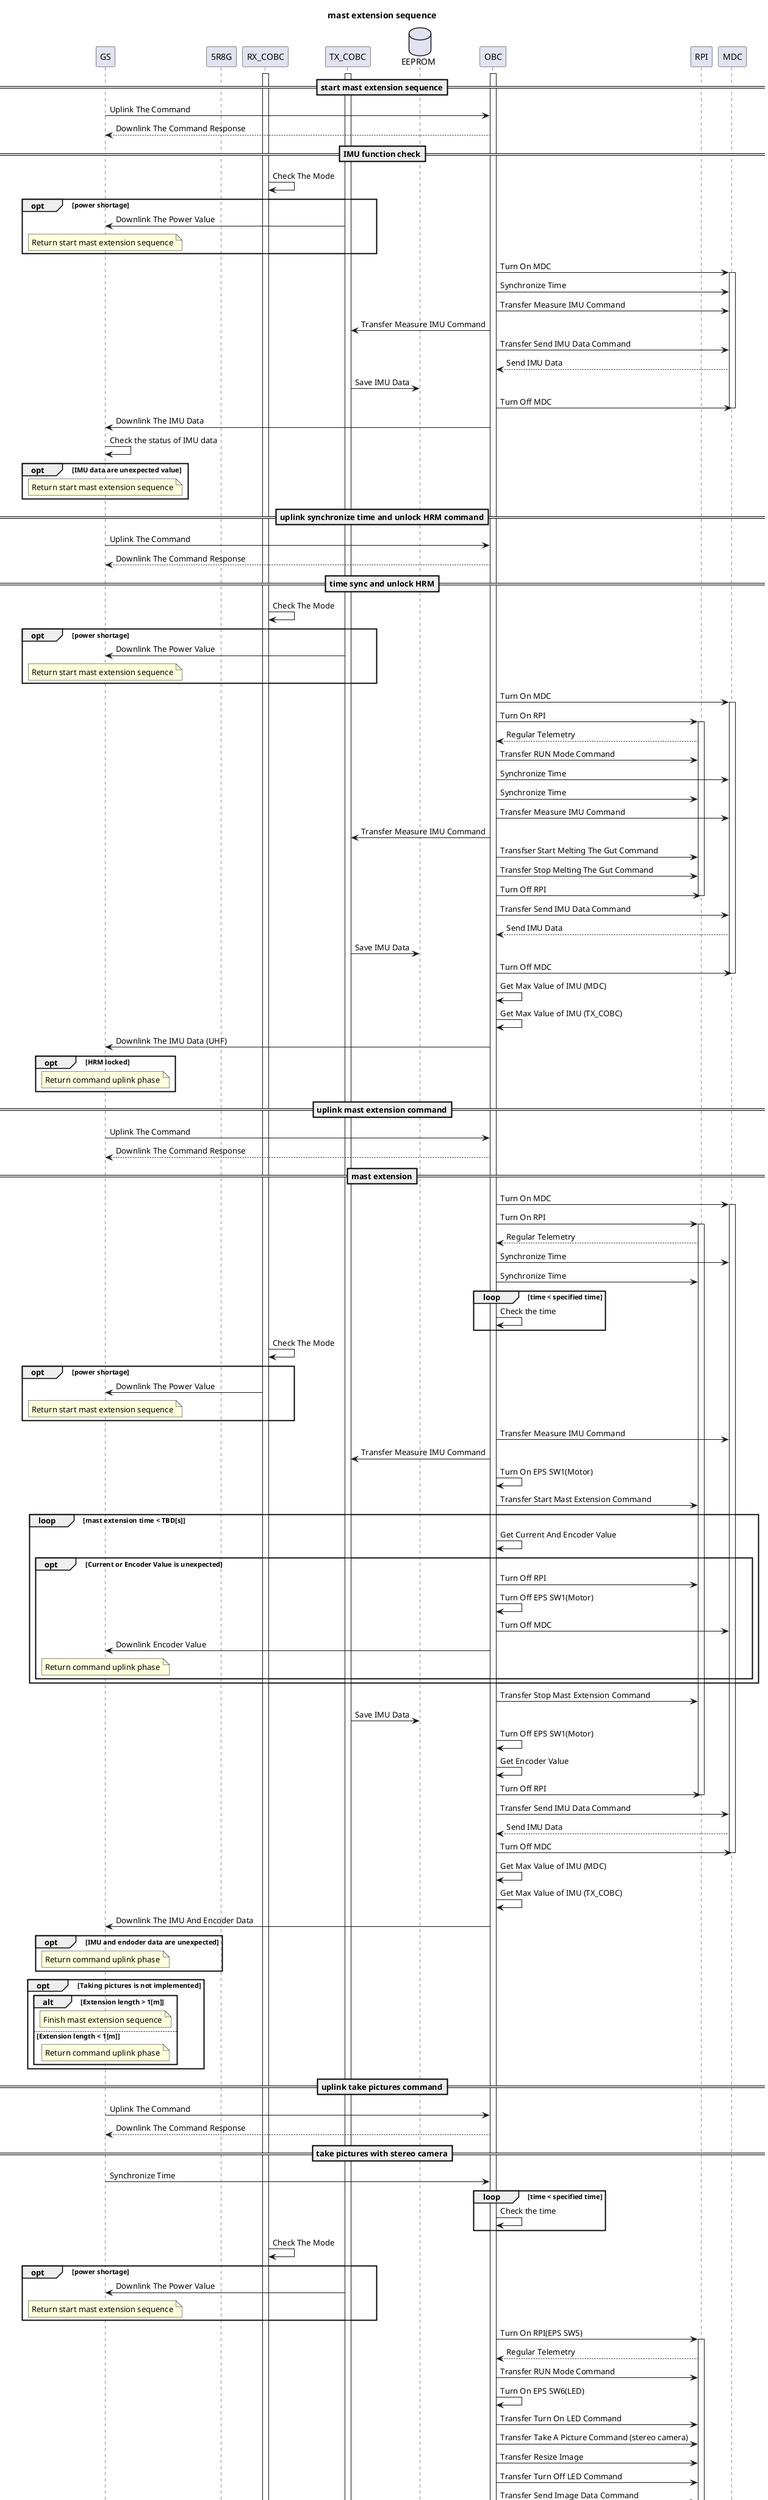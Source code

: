 @startuml
title mast extension sequence

participant GS
participant 5R8G
participant RX_COBC
participant TX_COBC
database EEPROM
participant OBC
participant RPI
participant MDC

activate RX_COBC
activate TX_COBC
activate OBC
==start mast extension sequence==
GS -> OBC           : Uplink The Command
OBC --> GS          : Downlink The Command Response
==IMU function check==
RX_COBC -> RX_COBC  : Check The Mode
opt power shortage
    TX_COBC -> GS   : Downlink The Power Value
    note over GS    : Return start mast extension sequence
end

OBC -> MDC          : Turn On MDC
activate MDC
OBC -> MDC          : Synchronize Time
OBC -> MDC          : Transfer Measure IMU Command
OBC -> TX_COBC      : Transfer Measure IMU Command
OBC -> MDC          : Transfer Send IMU Data Command
MDC --> OBC         : Send IMU Data
TX_COBC -> EEPROM   : Save IMU Data
OBC -> MDC          : Turn Off MDC
deactivate MDC
OBC -> GS           : Downlink The IMU Data
GS  -> GS           : Check the status of IMU data
opt IMU data are unexpected value
    note over GS    : Return start mast extension sequence
end

==uplink synchronize time and unlock HRM command==
GS -> OBC           : Uplink The Command
OBC --> GS          : Downlink The Command Response

==time sync and unlock HRM==
RX_COBC -> RX_COBC  : Check The Mode
opt power shortage
    TX_COBC -> GS   : Downlink The Power Value
    note over GS    : Return start mast extension sequence
end

OBC -> MDC          : Turn On MDC
activate MDC
OBC -> RPI          : Turn On RPI
activate RPI
RPI --> OBC         : Regular Telemetry
OBC -> RPI          : Transfer RUN Mode Command
OBC -> MDC          : Synchronize Time
OBC -> RPI          : Synchronize Time
OBC -> MDC          : Transfer Measure IMU Command
OBC -> TX_COBC      : Transfer Measure IMU Command
OBC -> RPI          : Transfser Start Melting The Gut Command
OBC -> RPI          : Transfer Stop Melting The Gut Command
OBC -> RPI          : Turn Off RPI
deactivate RPI

OBC -> MDC          : Transfer Send IMU Data Command
MDC --> OBC         : Send IMU Data
TX_COBC -> EEPROM   : Save IMU Data
OBC -> MDC          : Turn Off MDC
deactivate MDC

OBC -> OBC          : Get Max Value of IMU (MDC)
OBC -> OBC          : Get Max Value of IMU (TX_COBC)
OBC -> GS           : Downlink The IMU Data (UHF)

opt HRM locked
    note over GS    : Return command uplink phase
end

==uplink mast extension command==
GS -> OBC   : Uplink The Command
OBC --> GS   : Downlink The Command Response

==mast extension==
OBC -> MDC          : Turn On MDC
activate MDC
OBC -> RPI          : Turn On RPI
activate RPI
RPI --> OBC         : Regular Telemetry

OBC -> MDC          : Synchronize Time
OBC -> RPI          : Synchronize Time
loop time < specified time
    OBC -> OBC      : Check the time
end

RX_COBC -> RX_COBC  : Check The Mode
opt power shortage
    RX_COBC -> GS   : Downlink The Power Value
    note over GS    : Return start mast extension sequence
end

OBC -> MDC          : Transfer Measure IMU Command
OBC -> TX_COBC      : Transfer Measure IMU Command
OBC -> OBC          : Turn On EPS SW1(Motor)
OBC -> RPI          : Transfer Start Mast Extension Command
loop mast extension time < TBD[s]
    OBC -> OBC      : Get Current And Encoder Value
    opt Current or Encoder Value is unexpected
        OBC -> RPI  : Turn Off RPI
        OBC -> OBC  : Turn Off EPS SW1(Motor)
        OBC -> MDC  : Turn Off MDC
        OBC -> GS   : Downlink Encoder Value
        note over GS    : Return command uplink phase
    end
end

OBC -> RPI          : Transfer Stop Mast Extension Command
TX_COBC -> EEPROM   : Save IMU Data
OBC -> OBC          : Turn Off EPS SW1(Motor)
OBC -> OBC          : Get Encoder Value
OBC -> RPI          : Turn Off RPI
deactivate RPI
OBC -> MDC          : Transfer Send IMU Data Command
MDC --> OBC         : Send IMU Data
OBC -> MDC          : Turn Off MDC

deactivate MDC

OBC -> OBC          : Get Max Value of IMU (MDC)
OBC -> OBC          : Get Max Value of IMU (TX_COBC)

OBC -> GS   : Downlink The IMU And Encoder Data
opt IMU and endoder data are unexpected
    note over GS    : Return command uplink phase
end

opt Taking pictures is not implemented
    alt Extension length > 1[m]
        note over GS    : Finish mast extension sequence
    else Extension length < 1[m]
        note over GS    : Return command uplink phase
    end
end

==uplink take pictures command==
GS -> OBC           : Uplink The Command
OBC --> GS          : Downlink The Command Response

==take pictures with stereo camera==
GS -> OBC           : Synchronize Time
loop time < specified time
    OBC -> OBC      : Check the time
end

RX_COBC -> RX_COBC  : Check The Mode
opt power shortage
    TX_COBC -> GS   : Downlink The Power Value
    note over GS    : Return start mast extension sequence
end

OBC -> RPI          : Turn On RPI(EPS SW5)
activate RPI
RPI --> OBC         : Regular Telemetry
OBC -> RPI          : Transfer RUN Mode Command
OBC -> OBC          : Turn On EPS SW6(LED)
OBC -> RPI          : Transfer Turn On LED Command
OBC -> RPI          : Transfer Take A Picture Command (stereo camera)
OBC -> RPI          : Transfer Resize Image
OBC -> RPI          : Transfer Turn Off LED Command
OBC -> RPI          : Transfer Send Image Data Command
RPI --> OBC         : Send Image Data (original and resized)
OBC -> OBC          : Turn Off EPS SW6(LED)
OBC -> RPI          : RPI POWER OFF Command

deactivate RPI
OBC -> GS           : Downlink The Tmage Data
alt Extension length > 1[m]
    note over GS    : Finish mast extension sequence
else Extension length < 1[m]
    note over GS    : Return mast extension command uplink phase
end

@enduml